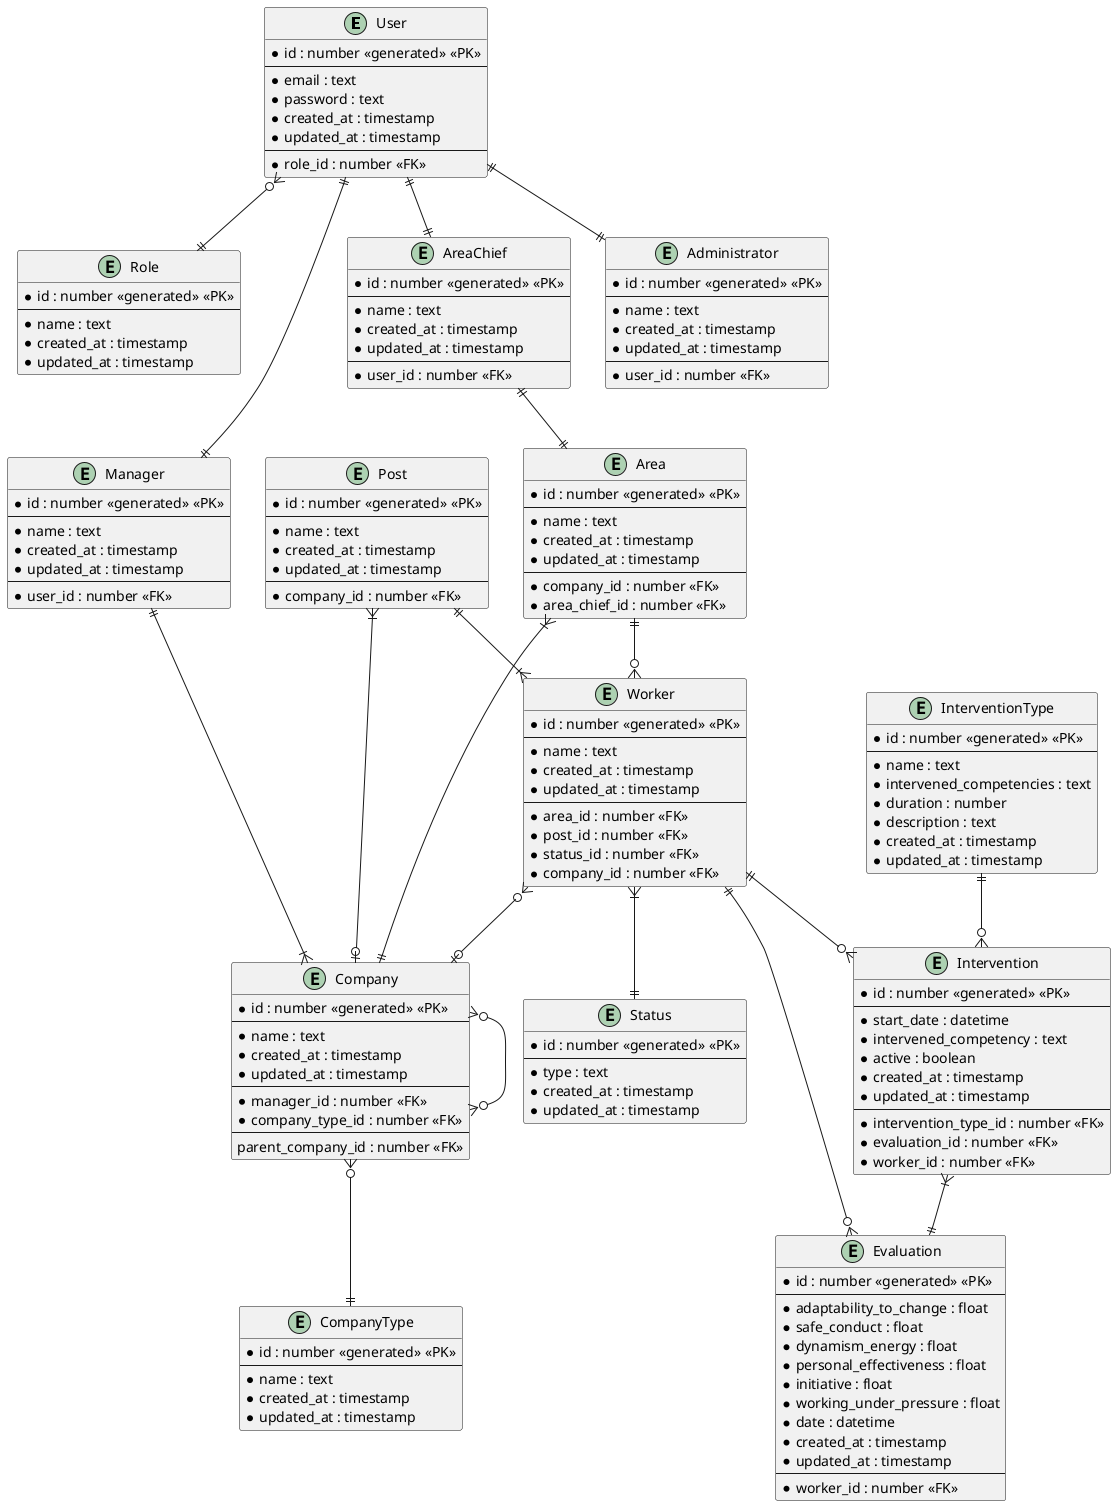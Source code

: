 @startuml ER-Diagram
hide empty methods

entity User {
    * id : number <<generated>> <<PK>>
    --
    * email : text
    * password : text
    * created_at : timestamp
    * updated_at : timestamp
    --
    *role_id : number <<FK>>
}

entity Role {
    * id : number <<generated>> <<PK>>
    --
    * name : text
    * created_at : timestamp
    * updated_at : timestamp
}

entity Manager {
    * id : number <<generated>> <<PK>>
    --
    * name : text
    * created_at : timestamp
    * updated_at : timestamp
    --
    * user_id : number <<FK>>
}

entity AreaChief {
    * id : number <<generated>> <<PK>>
    --
    * name : text
    * created_at : timestamp
    * updated_at : timestamp
    --
    * user_id : number <<FK>>
}

entity Administrator {
    * id : number <<generated>> <<PK>>
    --
    * name : text
    * created_at : timestamp
    * updated_at : timestamp
    --
    * user_id : number <<FK>>
}

entity Company {
    * id : number <<generated>> <<PK>>
    --
    * name : text
    * created_at : timestamp
    * updated_at : timestamp
    --
    * manager_id : number <<FK>>
    * company_type_id : number <<FK>>
    --
    parent_company_id : number <<FK>>
}

entity CompanyType {
    * id : number <<generated>> <<PK>>
    --
    * name : text
    * created_at : timestamp
    * updated_at : timestamp
}

entity Area {
    * id : number <<generated>> <<PK>>
    --
    * name : text
    * created_at : timestamp
    * updated_at : timestamp
    --
    * company_id : number <<FK>>
    * area_chief_id : number <<FK>>
}

entity Post {
    * id : number <<generated>> <<PK>>
    --
    * name : text
    * created_at : timestamp
    * updated_at : timestamp
    --
    * company_id : number <<FK>>
}

entity Worker {
    * id : number <<generated>> <<PK>>
    --
    * name : text
    * created_at : timestamp
    * updated_at : timestamp
    --
    * area_id : number <<FK>>
    * post_id : number <<FK>>
    * status_id : number <<FK>>
    * company_id : number <<FK>>
}

entity Status {
    * id : number <<generated>> <<PK>>
    --
    * type : text
    * created_at : timestamp
    * updated_at : timestamp
}

entity Evaluation {
    * id : number <<generated>> <<PK>>
    --
    * adaptability_to_change : float
    * safe_conduct : float
    * dynamism_energy : float
    * personal_effectiveness : float
    * initiative : float
    * working_under_pressure : float
    * date : datetime
    * created_at : timestamp
    * updated_at : timestamp
    --
    * worker_id : number <<FK>>
}

entity Intervention {
    * id : number <<generated>> <<PK>>
    --
    * start_date : datetime
    * intervened_competency : text
    * active : boolean
    * created_at : timestamp
    * updated_at : timestamp
    --
    * intervention_type_id : number <<FK>>
    * evaluation_id : number <<FK>>
    * worker_id : number <<FK>>
}

entity InterventionType {
    * id : number <<generated>> <<PK>>
    --
    * name : text
    * intervened_competencies : text
    * duration : number
    * description : text
    * created_at : timestamp
    * updated_at : timestamp
}

Area }|--|| Company
Worker }o--o| Company
Manager ||--|{ Company
Company }o--|| CompanyType

Area ||--o{ Worker
Post ||--|{ Worker

Worker }|--|| Status

Worker ||--o{ Evaluation
Worker ||--o{ Intervention
Intervention }|--|| Evaluation
InterventionType ||--o{ Intervention

Post }|--o| Company

User }o--|| Role
User ||--|| Manager
User ||--|| AreaChief
User ||--|| Administrator

AreaChief ||--|| Area

Company }o--o{ Company

@enduml
